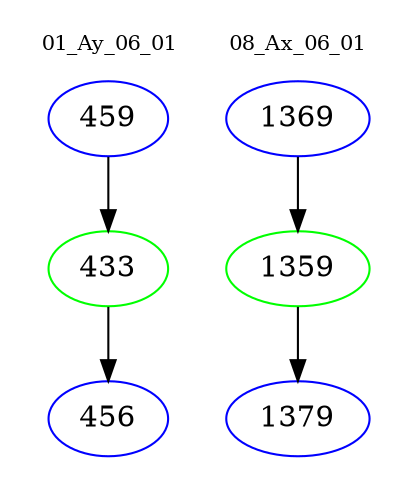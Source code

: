 digraph{
subgraph cluster_0 {
color = white
label = "01_Ay_06_01";
fontsize=10;
T0_459 [label="459", color="blue"]
T0_459 -> T0_433 [color="black"]
T0_433 [label="433", color="green"]
T0_433 -> T0_456 [color="black"]
T0_456 [label="456", color="blue"]
}
subgraph cluster_1 {
color = white
label = "08_Ax_06_01";
fontsize=10;
T1_1369 [label="1369", color="blue"]
T1_1369 -> T1_1359 [color="black"]
T1_1359 [label="1359", color="green"]
T1_1359 -> T1_1379 [color="black"]
T1_1379 [label="1379", color="blue"]
}
}
